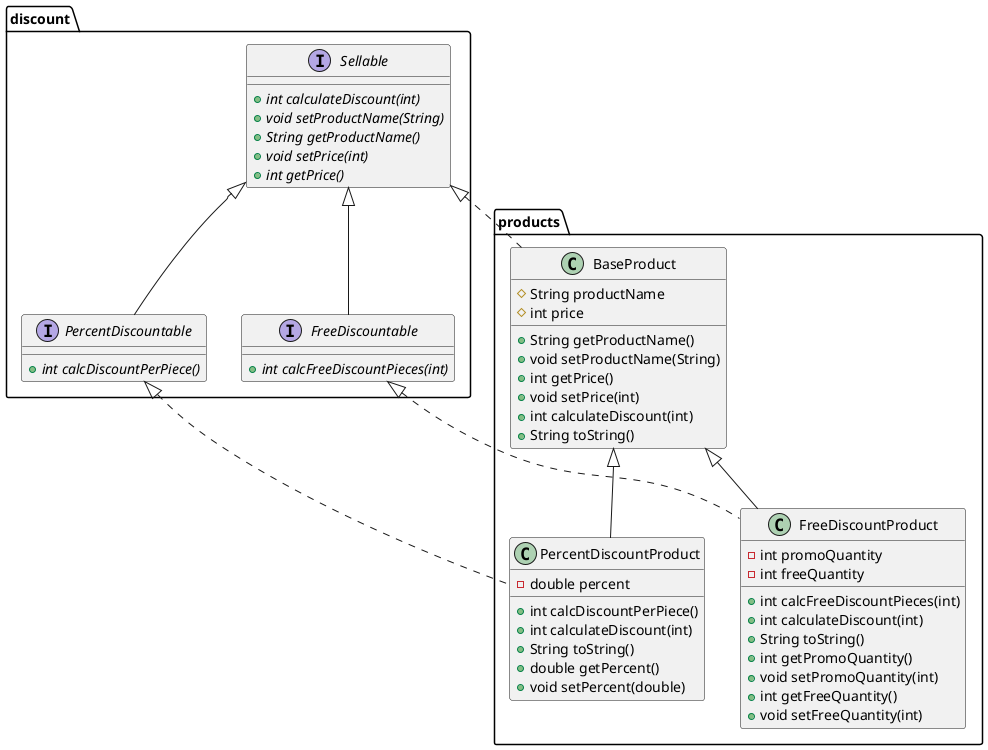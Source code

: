 @startuml
class products.PercentDiscountProduct {
- double percent
+ int calcDiscountPerPiece()
+ int calculateDiscount(int)
+ String toString()
+ double getPercent()
+ void setPercent(double)
}
class products.BaseProduct {
# String productName
# int price
+ String getProductName()
+ void setProductName(String)
+ int getPrice()
+ void setPrice(int)
+ int calculateDiscount(int)
+ String toString()
}
interface discount.Sellable {
+ {abstract}int calculateDiscount(int)
+ {abstract}void setProductName(String)
+ {abstract}String getProductName()
+ {abstract}void setPrice(int)
+ {abstract}int getPrice()
}
interface discount.PercentDiscountable {
+ {abstract}int calcDiscountPerPiece()
}
interface discount.FreeDiscountable {
+ {abstract}int calcFreeDiscountPieces(int)
}
class products.FreeDiscountProduct {
- int promoQuantity
- int freeQuantity
+ int calcFreeDiscountPieces(int)
+ int calculateDiscount(int)
+ String toString()
+ int getPromoQuantity()
+ void setPromoQuantity(int)
+ int getFreeQuantity()
+ void setFreeQuantity(int)
}


discount.PercentDiscountable <|.. products.PercentDiscountProduct
products.BaseProduct <|-- products.PercentDiscountProduct
discount.Sellable <|.. products.BaseProduct
discount.Sellable <|-- discount.PercentDiscountable
discount.Sellable <|-- discount.FreeDiscountable
discount.FreeDiscountable <|.. products.FreeDiscountProduct
products.BaseProduct <|-- products.FreeDiscountProduct
@enduml